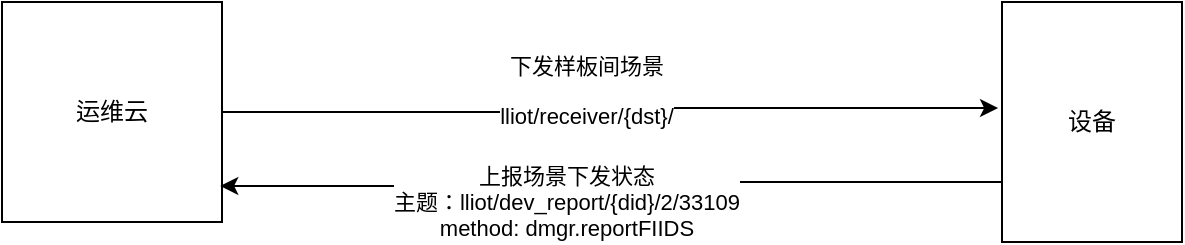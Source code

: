 <mxfile version="21.6.1" type="github">
  <diagram name="第 1 页" id="517rhzZRD5yIPpI3piJI">
    <mxGraphModel dx="1434" dy="764" grid="1" gridSize="10" guides="1" tooltips="1" connect="1" arrows="1" fold="1" page="1" pageScale="1" pageWidth="827" pageHeight="1169" math="0" shadow="0">
      <root>
        <mxCell id="0" />
        <mxCell id="1" parent="0" />
        <mxCell id="YOMKdX-8AJYaU1eb715D-8" style="edgeStyle=orthogonalEdgeStyle;rounded=0;orthogonalLoop=1;jettySize=auto;html=1;entryX=-0.022;entryY=0.442;entryDx=0;entryDy=0;entryPerimeter=0;" edge="1" parent="1" source="YOMKdX-8AJYaU1eb715D-1" target="YOMKdX-8AJYaU1eb715D-3">
          <mxGeometry relative="1" as="geometry" />
        </mxCell>
        <mxCell id="YOMKdX-8AJYaU1eb715D-9" value="下发样板间场景&lt;br&gt;&lt;p class=&quot;MsoNormal&quot;&gt;lliot/receiver/{dst}/&lt;/p&gt;" style="edgeLabel;html=1;align=center;verticalAlign=middle;resizable=0;points=[];" vertex="1" connectable="0" parent="YOMKdX-8AJYaU1eb715D-8">
          <mxGeometry x="-0.067" relative="1" as="geometry">
            <mxPoint y="-5" as="offset" />
          </mxGeometry>
        </mxCell>
        <mxCell id="YOMKdX-8AJYaU1eb715D-1" value="运维云" style="rounded=0;whiteSpace=wrap;html=1;" vertex="1" parent="1">
          <mxGeometry x="50" y="220" width="110" height="110" as="geometry" />
        </mxCell>
        <mxCell id="YOMKdX-8AJYaU1eb715D-7" style="edgeStyle=orthogonalEdgeStyle;rounded=0;orthogonalLoop=1;jettySize=auto;html=1;exitX=0;exitY=0.75;exitDx=0;exitDy=0;entryX=0.992;entryY=0.836;entryDx=0;entryDy=0;entryPerimeter=0;" edge="1" parent="1" source="YOMKdX-8AJYaU1eb715D-3" target="YOMKdX-8AJYaU1eb715D-1">
          <mxGeometry relative="1" as="geometry" />
        </mxCell>
        <mxCell id="YOMKdX-8AJYaU1eb715D-11" value="上报场景下发状态&lt;br&gt;主题：lliot/dev_report/{did}/2/33109&lt;br&gt;method: dmgr.reportFIIDS" style="edgeLabel;html=1;align=center;verticalAlign=middle;resizable=0;points=[];" vertex="1" connectable="0" parent="YOMKdX-8AJYaU1eb715D-7">
          <mxGeometry x="0.12" y="-2" relative="1" as="geometry">
            <mxPoint y="10" as="offset" />
          </mxGeometry>
        </mxCell>
        <mxCell id="YOMKdX-8AJYaU1eb715D-3" value="设备" style="rounded=0;whiteSpace=wrap;html=1;" vertex="1" parent="1">
          <mxGeometry x="550" y="220" width="90" height="120" as="geometry" />
        </mxCell>
      </root>
    </mxGraphModel>
  </diagram>
</mxfile>
